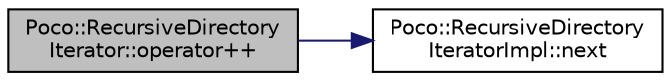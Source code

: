digraph "Poco::RecursiveDirectoryIterator::operator++"
{
 // LATEX_PDF_SIZE
  edge [fontname="Helvetica",fontsize="10",labelfontname="Helvetica",labelfontsize="10"];
  node [fontname="Helvetica",fontsize="10",shape=record];
  rankdir="LR";
  Node1 [label="Poco::RecursiveDirectory\lIterator::operator++",height=0.2,width=0.4,color="black", fillcolor="grey75", style="filled", fontcolor="black",tooltip=" "];
  Node1 -> Node2 [color="midnightblue",fontsize="10",style="solid",fontname="Helvetica"];
  Node2 [label="Poco::RecursiveDirectory\lIteratorImpl::next",height=0.2,width=0.4,color="black", fillcolor="white", style="filled",URL="$classPoco_1_1RecursiveDirectoryIteratorImpl.html#a15827565350bd16923cc01d4ac76744b",tooltip=" "];
}
